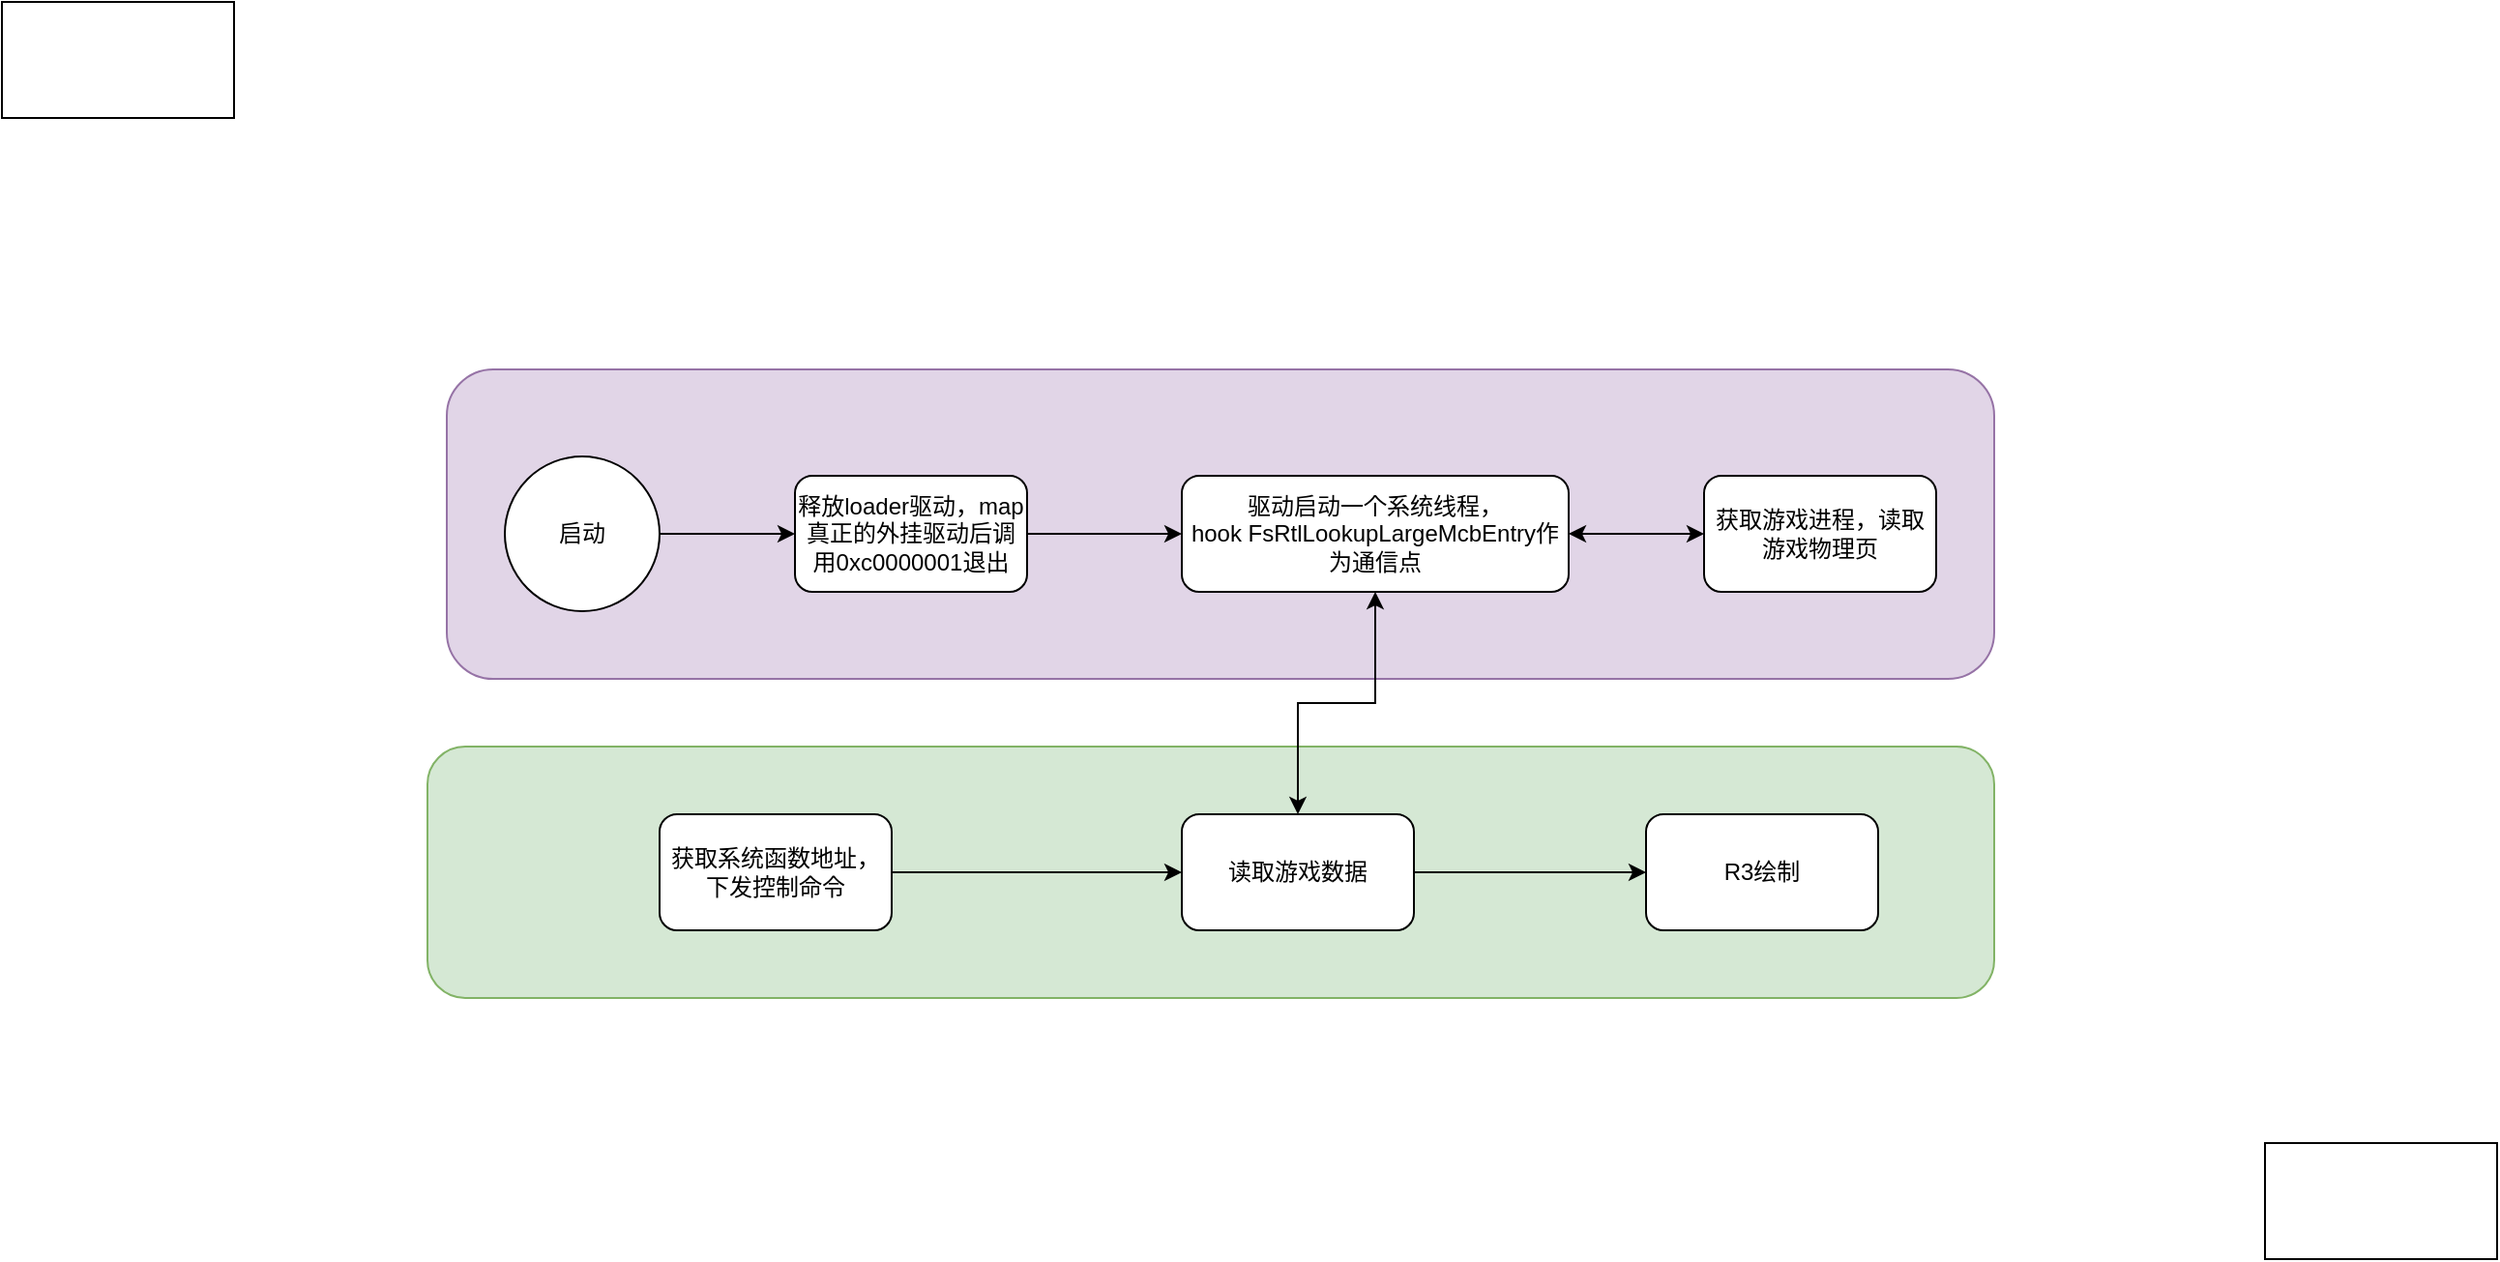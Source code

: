 <mxfile version="27.2.0">
  <diagram name="第 1 页" id="Av9KriwYrytemJW21NYz">
    <mxGraphModel dx="2798" dy="1118" grid="1" gridSize="10" guides="1" tooltips="1" connect="1" arrows="1" fold="1" page="1" pageScale="1" pageWidth="827" pageHeight="1169" math="0" shadow="0">
      <root>
        <mxCell id="0" />
        <mxCell id="1" parent="0" />
        <mxCell id="-b5SiPwhyzch_Mxq_aue-15" value="" style="rounded=1;whiteSpace=wrap;html=1;fillColor=#d5e8d4;strokeColor=#82b366;" vertex="1" parent="1">
          <mxGeometry x="120" y="695" width="810" height="130" as="geometry" />
        </mxCell>
        <mxCell id="-b5SiPwhyzch_Mxq_aue-8" value="" style="rounded=1;whiteSpace=wrap;html=1;fillColor=#e1d5e7;strokeColor=#9673a6;" vertex="1" parent="1">
          <mxGeometry x="130" y="500" width="800" height="160" as="geometry" />
        </mxCell>
        <mxCell id="-b5SiPwhyzch_Mxq_aue-3" value="" style="edgeStyle=orthogonalEdgeStyle;rounded=0;orthogonalLoop=1;jettySize=auto;html=1;" edge="1" parent="1" source="-b5SiPwhyzch_Mxq_aue-1" target="-b5SiPwhyzch_Mxq_aue-2">
          <mxGeometry relative="1" as="geometry" />
        </mxCell>
        <mxCell id="-b5SiPwhyzch_Mxq_aue-1" value="启动" style="ellipse;whiteSpace=wrap;html=1;aspect=fixed;" vertex="1" parent="1">
          <mxGeometry x="160" y="545" width="80" height="80" as="geometry" />
        </mxCell>
        <mxCell id="-b5SiPwhyzch_Mxq_aue-5" value="" style="edgeStyle=orthogonalEdgeStyle;rounded=0;orthogonalLoop=1;jettySize=auto;html=1;" edge="1" parent="1" source="-b5SiPwhyzch_Mxq_aue-2" target="-b5SiPwhyzch_Mxq_aue-4">
          <mxGeometry relative="1" as="geometry" />
        </mxCell>
        <mxCell id="-b5SiPwhyzch_Mxq_aue-2" value="释放loader驱动，map真正的外挂驱动后调用0xc0000001退出" style="rounded=1;whiteSpace=wrap;html=1;" vertex="1" parent="1">
          <mxGeometry x="310" y="555" width="120" height="60" as="geometry" />
        </mxCell>
        <mxCell id="-b5SiPwhyzch_Mxq_aue-7" value="" style="edgeStyle=orthogonalEdgeStyle;rounded=0;orthogonalLoop=1;jettySize=auto;html=1;startArrow=classic;startFill=1;" edge="1" parent="1" source="-b5SiPwhyzch_Mxq_aue-4" target="-b5SiPwhyzch_Mxq_aue-6">
          <mxGeometry relative="1" as="geometry" />
        </mxCell>
        <mxCell id="-b5SiPwhyzch_Mxq_aue-4" value="驱动启动一个系统线程，hook&amp;nbsp;FsRtlLookupLargeMcbEntry作为通信点" style="whiteSpace=wrap;html=1;rounded=1;" vertex="1" parent="1">
          <mxGeometry x="510" y="555" width="200" height="60" as="geometry" />
        </mxCell>
        <mxCell id="-b5SiPwhyzch_Mxq_aue-6" value="获取游戏进程，读取游戏物理页" style="whiteSpace=wrap;html=1;rounded=1;" vertex="1" parent="1">
          <mxGeometry x="780" y="555" width="120" height="60" as="geometry" />
        </mxCell>
        <mxCell id="-b5SiPwhyzch_Mxq_aue-11" value="" style="edgeStyle=orthogonalEdgeStyle;rounded=0;orthogonalLoop=1;jettySize=auto;html=1;" edge="1" parent="1" source="-b5SiPwhyzch_Mxq_aue-9" target="-b5SiPwhyzch_Mxq_aue-10">
          <mxGeometry relative="1" as="geometry" />
        </mxCell>
        <mxCell id="-b5SiPwhyzch_Mxq_aue-9" value="获取系统函数地址，下发控制命令" style="rounded=1;whiteSpace=wrap;html=1;" vertex="1" parent="1">
          <mxGeometry x="240" y="730" width="120" height="60" as="geometry" />
        </mxCell>
        <mxCell id="-b5SiPwhyzch_Mxq_aue-12" style="edgeStyle=orthogonalEdgeStyle;rounded=0;orthogonalLoop=1;jettySize=auto;html=1;entryX=0.5;entryY=1;entryDx=0;entryDy=0;startArrow=classic;startFill=1;" edge="1" parent="1" source="-b5SiPwhyzch_Mxq_aue-10" target="-b5SiPwhyzch_Mxq_aue-4">
          <mxGeometry relative="1" as="geometry" />
        </mxCell>
        <mxCell id="-b5SiPwhyzch_Mxq_aue-14" value="" style="edgeStyle=orthogonalEdgeStyle;rounded=0;orthogonalLoop=1;jettySize=auto;html=1;" edge="1" parent="1" source="-b5SiPwhyzch_Mxq_aue-10" target="-b5SiPwhyzch_Mxq_aue-13">
          <mxGeometry relative="1" as="geometry" />
        </mxCell>
        <mxCell id="-b5SiPwhyzch_Mxq_aue-10" value="读取游戏数据" style="whiteSpace=wrap;html=1;rounded=1;" vertex="1" parent="1">
          <mxGeometry x="510" y="730" width="120" height="60" as="geometry" />
        </mxCell>
        <mxCell id="-b5SiPwhyzch_Mxq_aue-13" value="R3绘制" style="whiteSpace=wrap;html=1;rounded=1;" vertex="1" parent="1">
          <mxGeometry x="750" y="730" width="120" height="60" as="geometry" />
        </mxCell>
        <mxCell id="-b5SiPwhyzch_Mxq_aue-16" value="" style="rounded=0;whiteSpace=wrap;html=1;" vertex="1" parent="1">
          <mxGeometry x="-100" y="310" width="120" height="60" as="geometry" />
        </mxCell>
        <mxCell id="-b5SiPwhyzch_Mxq_aue-17" value="" style="rounded=0;whiteSpace=wrap;html=1;" vertex="1" parent="1">
          <mxGeometry x="1070" y="900" width="120" height="60" as="geometry" />
        </mxCell>
      </root>
    </mxGraphModel>
  </diagram>
</mxfile>
